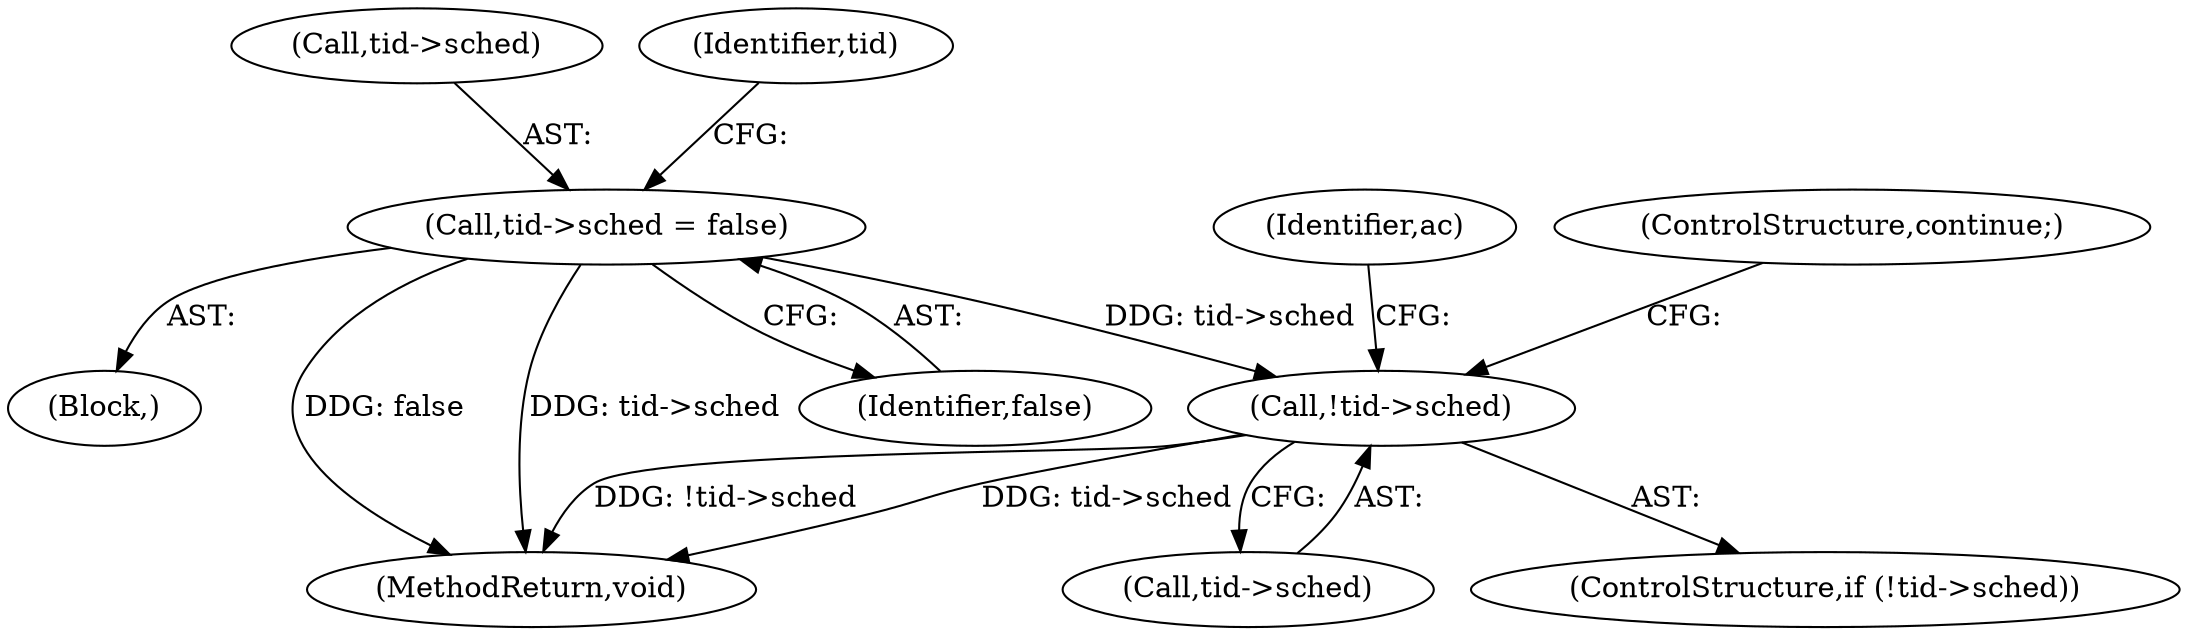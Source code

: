 digraph "0_linux_21f8aaee0c62708654988ce092838aa7df4d25d8@pointer" {
"1000133" [label="(Call,!tid->sched)"];
"1000155" [label="(Call,tid->sched = false)"];
"1000159" [label="(Identifier,false)"];
"1000139" [label="(Identifier,ac)"];
"1000131" [label="(Block,)"];
"1000132" [label="(ControlStructure,if (!tid->sched))"];
"1000187" [label="(MethodReturn,void)"];
"1000156" [label="(Call,tid->sched)"];
"1000137" [label="(ControlStructure,continue;)"];
"1000163" [label="(Identifier,tid)"];
"1000133" [label="(Call,!tid->sched)"];
"1000134" [label="(Call,tid->sched)"];
"1000155" [label="(Call,tid->sched = false)"];
"1000133" -> "1000132"  [label="AST: "];
"1000133" -> "1000134"  [label="CFG: "];
"1000134" -> "1000133"  [label="AST: "];
"1000137" -> "1000133"  [label="CFG: "];
"1000139" -> "1000133"  [label="CFG: "];
"1000133" -> "1000187"  [label="DDG: tid->sched"];
"1000133" -> "1000187"  [label="DDG: !tid->sched"];
"1000155" -> "1000133"  [label="DDG: tid->sched"];
"1000155" -> "1000131"  [label="AST: "];
"1000155" -> "1000159"  [label="CFG: "];
"1000156" -> "1000155"  [label="AST: "];
"1000159" -> "1000155"  [label="AST: "];
"1000163" -> "1000155"  [label="CFG: "];
"1000155" -> "1000187"  [label="DDG: false"];
"1000155" -> "1000187"  [label="DDG: tid->sched"];
}
